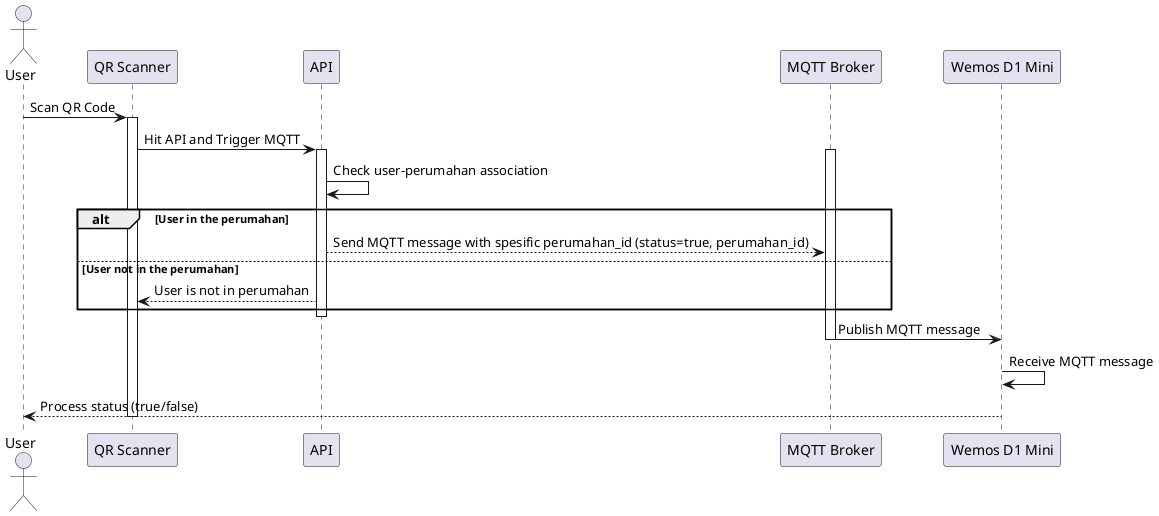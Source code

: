 @startuml scanQr
actor User
participant "QR Scanner" as QRScanner
participant "API" as API
participant "MQTT Broker" as MQTTBroker
participant "Wemos D1 Mini" as WemosD1Mini

User -> QRScanner: Scan QR Code
activate QRScanner

QRScanner -> API: Hit API and Trigger MQTT
activate API
activate MQTTBroker

API -> API: Check user-perumahan association
alt User in the perumahan
  API --> MQTTBroker: Send MQTT message with spesific perumahan_id (status=true, perumahan_id)
else User not in the perumahan
  API --> QRScanner: User is not in perumahan
end

deactivate API

MQTTBroker -> WemosD1Mini: Publish MQTT message
deactivate MQTTBroker

WemosD1Mini -> WemosD1Mini: Receive MQTT message
WemosD1Mini --> User: Process status (true/false)

deactivate QRScanner
@enduml
